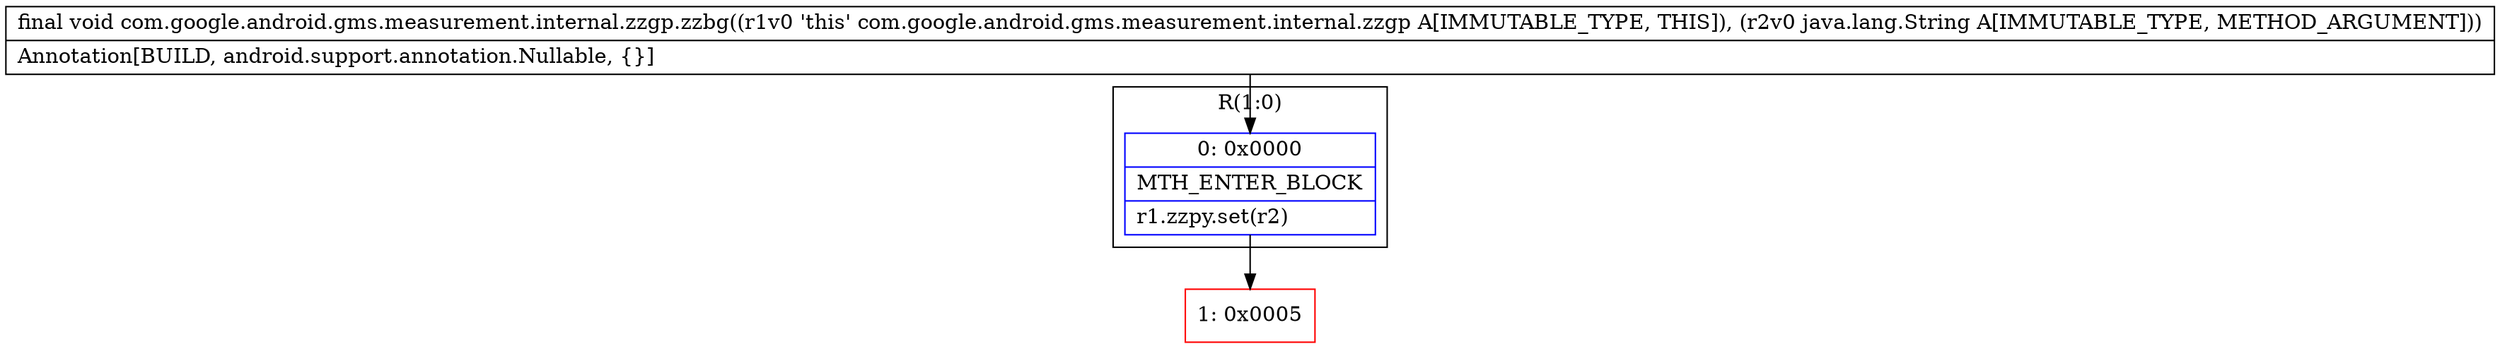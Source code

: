 digraph "CFG forcom.google.android.gms.measurement.internal.zzgp.zzbg(Ljava\/lang\/String;)V" {
subgraph cluster_Region_424603538 {
label = "R(1:0)";
node [shape=record,color=blue];
Node_0 [shape=record,label="{0\:\ 0x0000|MTH_ENTER_BLOCK\l|r1.zzpy.set(r2)\l}"];
}
Node_1 [shape=record,color=red,label="{1\:\ 0x0005}"];
MethodNode[shape=record,label="{final void com.google.android.gms.measurement.internal.zzgp.zzbg((r1v0 'this' com.google.android.gms.measurement.internal.zzgp A[IMMUTABLE_TYPE, THIS]), (r2v0 java.lang.String A[IMMUTABLE_TYPE, METHOD_ARGUMENT]))  | Annotation[BUILD, android.support.annotation.Nullable, \{\}]\l}"];
MethodNode -> Node_0;
Node_0 -> Node_1;
}

